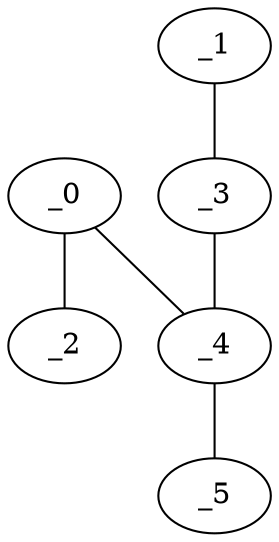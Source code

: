 graph KP1_0022 {
	_0	 [x="0.762227",
		y="2.83935"];
	_2	 [x="0.300254",
		y="0.541101"];
	_0 -- _2;
	_4	 [x="1.91",
		y="0.63"];
	_0 -- _4;
	_1	 [x="1.93204",
		y="2.37106"];
	_3	 [x="1.03032",
		y="1.76938"];
	_1 -- _3;
	_3 -- _4;
	_5	 [x="0.843044",
		y="0.812623"];
	_4 -- _5;
}
